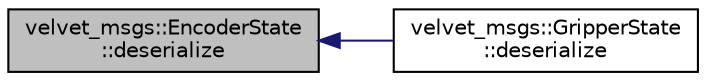 digraph "velvet_msgs::EncoderState::deserialize"
{
  edge [fontname="Helvetica",fontsize="10",labelfontname="Helvetica",labelfontsize="10"];
  node [fontname="Helvetica",fontsize="10",shape=record];
  rankdir="LR";
  Node1 [label="velvet_msgs::EncoderState\l::deserialize",height=0.2,width=0.4,color="black", fillcolor="grey75", style="filled" fontcolor="black"];
  Node1 -> Node2 [dir="back",color="midnightblue",fontsize="10",style="solid",fontname="Helvetica"];
  Node2 [label="velvet_msgs::GripperState\l::deserialize",height=0.2,width=0.4,color="black", fillcolor="white", style="filled",URL="$classvelvet__msgs_1_1_gripper_state.html#a59e8fc33fac44681aeacf914bbe35443"];
}
